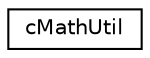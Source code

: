 digraph "Graphical Class Hierarchy"
{
 // LATEX_PDF_SIZE
  edge [fontname="Helvetica",fontsize="10",labelfontname="Helvetica",labelfontsize="10"];
  node [fontname="Helvetica",fontsize="10",shape=record];
  rankdir="LR";
  Node0 [label="cMathUtil",height=0.2,width=0.4,color="black", fillcolor="white", style="filled",URL="$classc_math_util.html",tooltip=" "];
}
